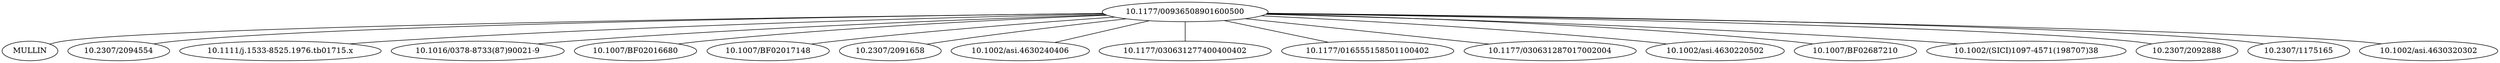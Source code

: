 strict graph mind_map264 {
	"10.1177/00936508901600500" -- MULLIN
	"10.1177/00936508901600500" -- "10.2307/2094554"
	"10.1177/00936508901600500" -- "10.1111/j.1533-8525.1976.tb01715.x"
	"10.1177/00936508901600500" -- "10.1016/0378-8733(87)90021-9"
	"10.1177/00936508901600500" -- "10.1007/BF02016680"
	"10.1177/00936508901600500" -- "10.1007/BF02017148"
	"10.1177/00936508901600500" -- "10.2307/2091658"
	"10.1177/00936508901600500" -- "10.1002/asi.4630240406"
	"10.1177/00936508901600500" -- "10.1177/030631277400400402"
	"10.1177/00936508901600500" -- "10.1177/016555158501100402"
	"10.1177/00936508901600500" -- "10.1177/030631287017002004"
	"10.1177/00936508901600500" -- "10.1002/asi.4630220502"
	"10.1177/00936508901600500" -- "10.1007/BF02687210"
	"10.1177/00936508901600500" -- "10.1002/(SICI)1097-4571(198707)38"
	"10.1177/00936508901600500" -- "10.2307/2092888"
	"10.1177/00936508901600500" -- "10.2307/1175165"
	"10.1177/00936508901600500" -- "10.1002/asi.4630320302"
}
